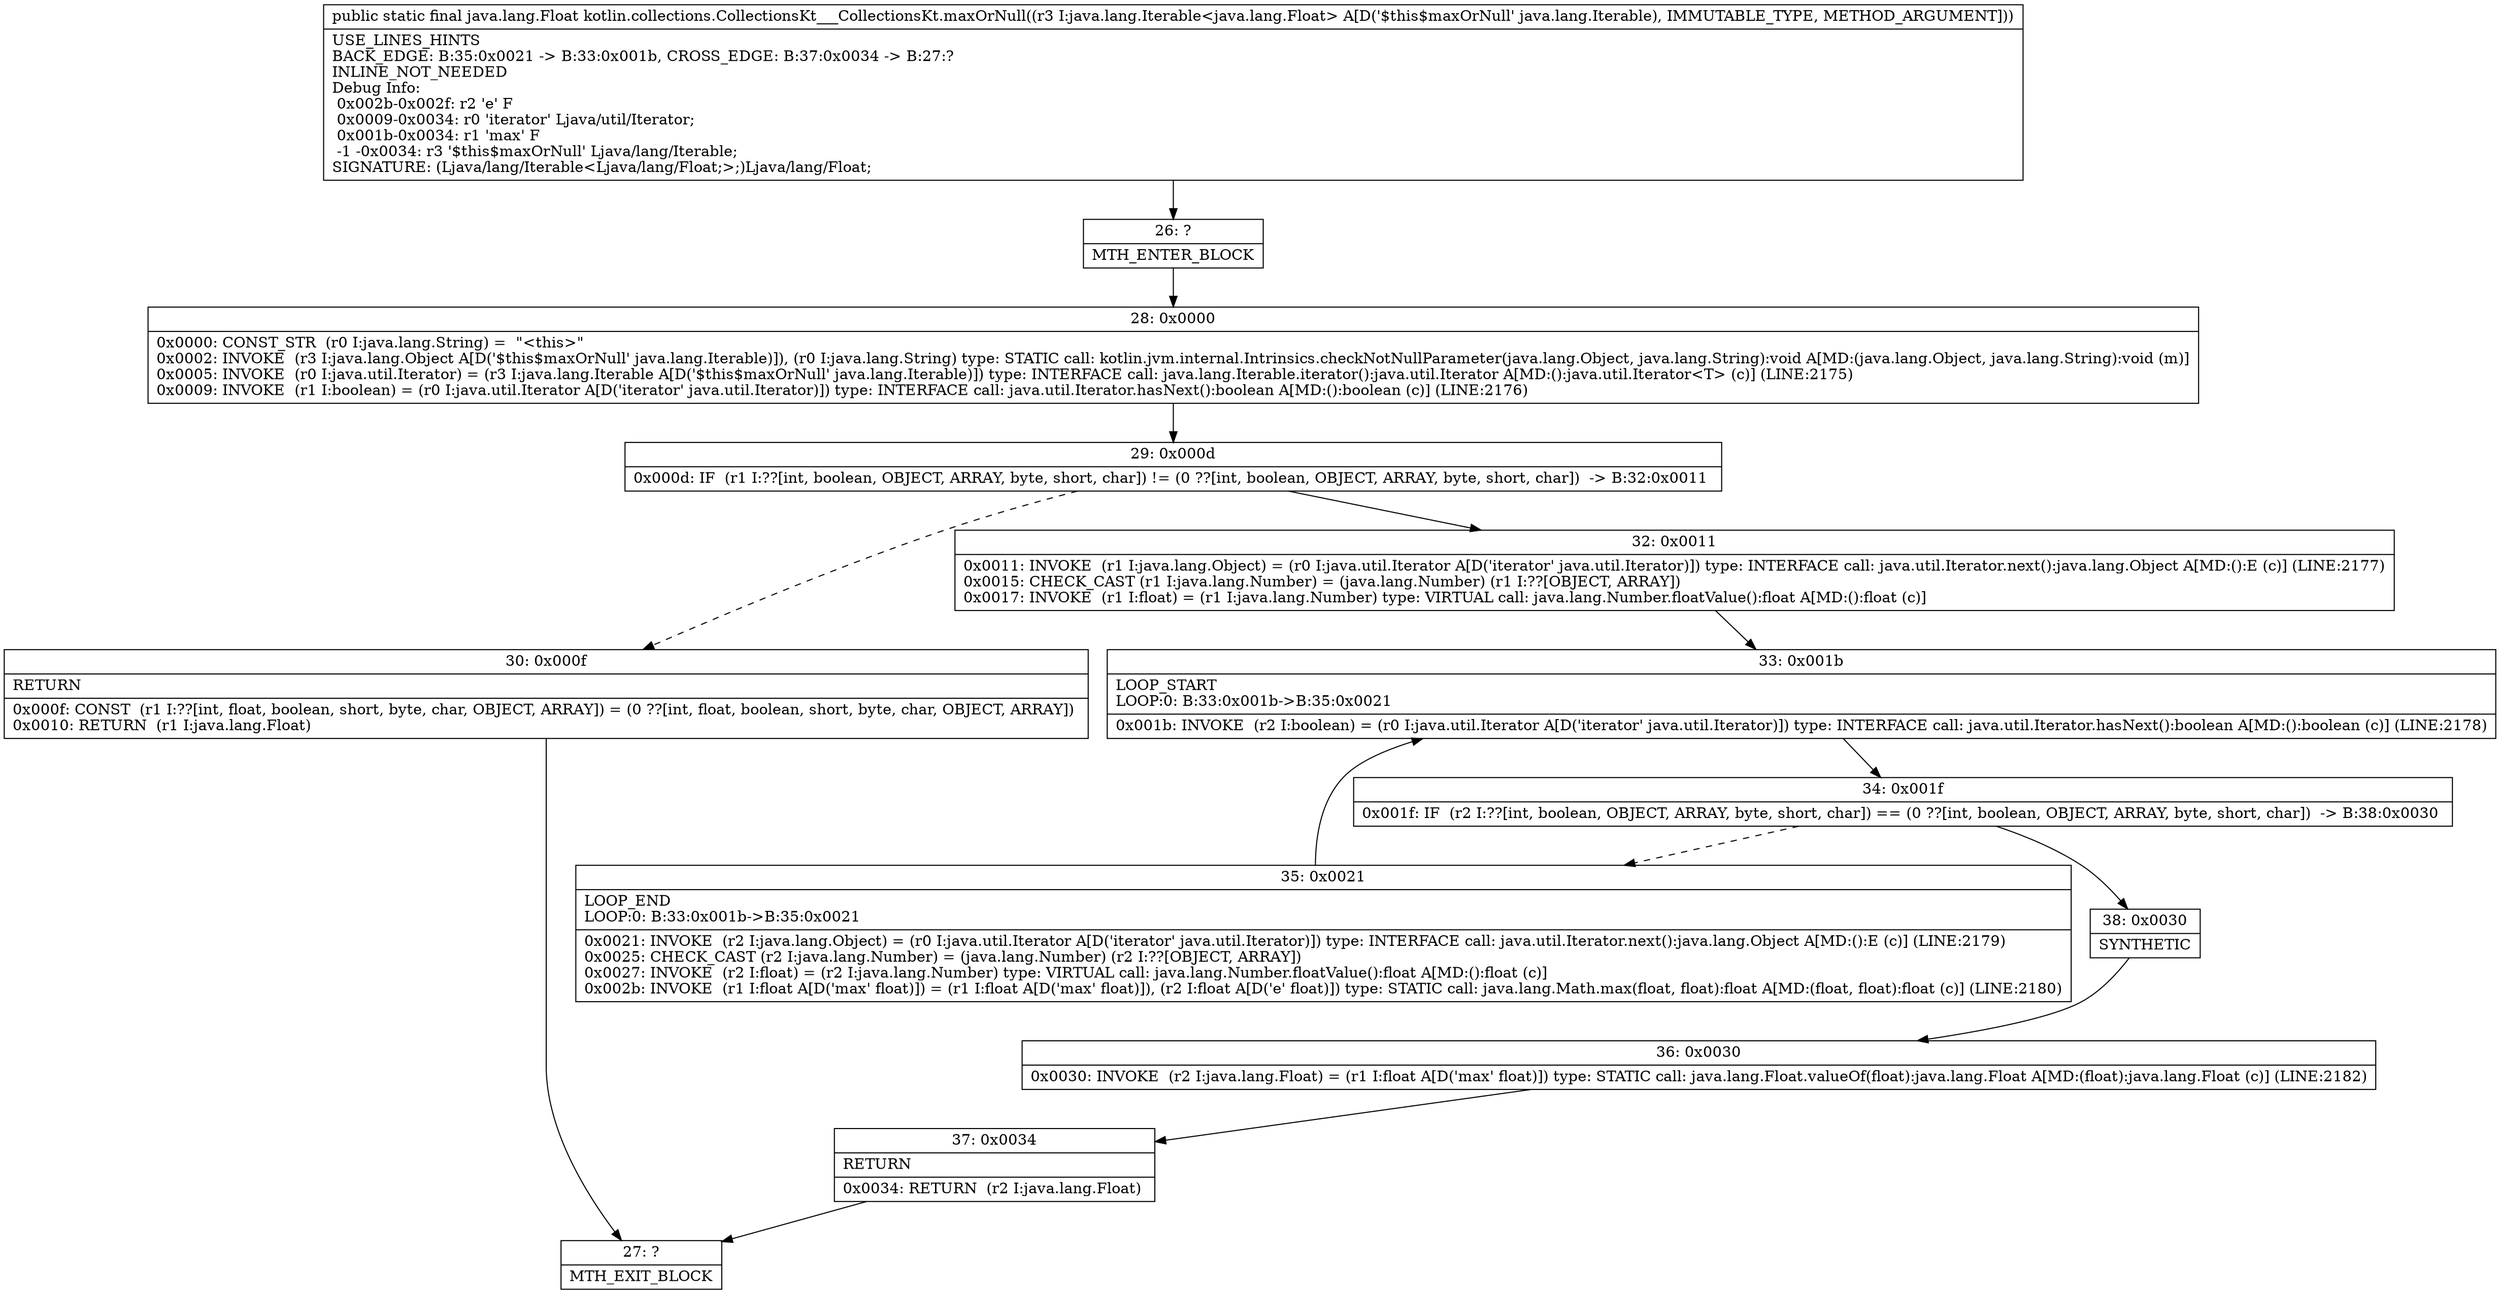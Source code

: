 digraph "CFG forkotlin.collections.CollectionsKt___CollectionsKt.maxOrNull(Ljava\/lang\/Iterable;)Ljava\/lang\/Float;" {
Node_26 [shape=record,label="{26\:\ ?|MTH_ENTER_BLOCK\l}"];
Node_28 [shape=record,label="{28\:\ 0x0000|0x0000: CONST_STR  (r0 I:java.lang.String) =  \"\<this\>\" \l0x0002: INVOKE  (r3 I:java.lang.Object A[D('$this$maxOrNull' java.lang.Iterable)]), (r0 I:java.lang.String) type: STATIC call: kotlin.jvm.internal.Intrinsics.checkNotNullParameter(java.lang.Object, java.lang.String):void A[MD:(java.lang.Object, java.lang.String):void (m)]\l0x0005: INVOKE  (r0 I:java.util.Iterator) = (r3 I:java.lang.Iterable A[D('$this$maxOrNull' java.lang.Iterable)]) type: INTERFACE call: java.lang.Iterable.iterator():java.util.Iterator A[MD:():java.util.Iterator\<T\> (c)] (LINE:2175)\l0x0009: INVOKE  (r1 I:boolean) = (r0 I:java.util.Iterator A[D('iterator' java.util.Iterator)]) type: INTERFACE call: java.util.Iterator.hasNext():boolean A[MD:():boolean (c)] (LINE:2176)\l}"];
Node_29 [shape=record,label="{29\:\ 0x000d|0x000d: IF  (r1 I:??[int, boolean, OBJECT, ARRAY, byte, short, char]) != (0 ??[int, boolean, OBJECT, ARRAY, byte, short, char])  \-\> B:32:0x0011 \l}"];
Node_30 [shape=record,label="{30\:\ 0x000f|RETURN\l|0x000f: CONST  (r1 I:??[int, float, boolean, short, byte, char, OBJECT, ARRAY]) = (0 ??[int, float, boolean, short, byte, char, OBJECT, ARRAY]) \l0x0010: RETURN  (r1 I:java.lang.Float) \l}"];
Node_27 [shape=record,label="{27\:\ ?|MTH_EXIT_BLOCK\l}"];
Node_32 [shape=record,label="{32\:\ 0x0011|0x0011: INVOKE  (r1 I:java.lang.Object) = (r0 I:java.util.Iterator A[D('iterator' java.util.Iterator)]) type: INTERFACE call: java.util.Iterator.next():java.lang.Object A[MD:():E (c)] (LINE:2177)\l0x0015: CHECK_CAST (r1 I:java.lang.Number) = (java.lang.Number) (r1 I:??[OBJECT, ARRAY]) \l0x0017: INVOKE  (r1 I:float) = (r1 I:java.lang.Number) type: VIRTUAL call: java.lang.Number.floatValue():float A[MD:():float (c)]\l}"];
Node_33 [shape=record,label="{33\:\ 0x001b|LOOP_START\lLOOP:0: B:33:0x001b\-\>B:35:0x0021\l|0x001b: INVOKE  (r2 I:boolean) = (r0 I:java.util.Iterator A[D('iterator' java.util.Iterator)]) type: INTERFACE call: java.util.Iterator.hasNext():boolean A[MD:():boolean (c)] (LINE:2178)\l}"];
Node_34 [shape=record,label="{34\:\ 0x001f|0x001f: IF  (r2 I:??[int, boolean, OBJECT, ARRAY, byte, short, char]) == (0 ??[int, boolean, OBJECT, ARRAY, byte, short, char])  \-\> B:38:0x0030 \l}"];
Node_35 [shape=record,label="{35\:\ 0x0021|LOOP_END\lLOOP:0: B:33:0x001b\-\>B:35:0x0021\l|0x0021: INVOKE  (r2 I:java.lang.Object) = (r0 I:java.util.Iterator A[D('iterator' java.util.Iterator)]) type: INTERFACE call: java.util.Iterator.next():java.lang.Object A[MD:():E (c)] (LINE:2179)\l0x0025: CHECK_CAST (r2 I:java.lang.Number) = (java.lang.Number) (r2 I:??[OBJECT, ARRAY]) \l0x0027: INVOKE  (r2 I:float) = (r2 I:java.lang.Number) type: VIRTUAL call: java.lang.Number.floatValue():float A[MD:():float (c)]\l0x002b: INVOKE  (r1 I:float A[D('max' float)]) = (r1 I:float A[D('max' float)]), (r2 I:float A[D('e' float)]) type: STATIC call: java.lang.Math.max(float, float):float A[MD:(float, float):float (c)] (LINE:2180)\l}"];
Node_38 [shape=record,label="{38\:\ 0x0030|SYNTHETIC\l}"];
Node_36 [shape=record,label="{36\:\ 0x0030|0x0030: INVOKE  (r2 I:java.lang.Float) = (r1 I:float A[D('max' float)]) type: STATIC call: java.lang.Float.valueOf(float):java.lang.Float A[MD:(float):java.lang.Float (c)] (LINE:2182)\l}"];
Node_37 [shape=record,label="{37\:\ 0x0034|RETURN\l|0x0034: RETURN  (r2 I:java.lang.Float) \l}"];
MethodNode[shape=record,label="{public static final java.lang.Float kotlin.collections.CollectionsKt___CollectionsKt.maxOrNull((r3 I:java.lang.Iterable\<java.lang.Float\> A[D('$this$maxOrNull' java.lang.Iterable), IMMUTABLE_TYPE, METHOD_ARGUMENT]))  | USE_LINES_HINTS\lBACK_EDGE: B:35:0x0021 \-\> B:33:0x001b, CROSS_EDGE: B:37:0x0034 \-\> B:27:?\lINLINE_NOT_NEEDED\lDebug Info:\l  0x002b\-0x002f: r2 'e' F\l  0x0009\-0x0034: r0 'iterator' Ljava\/util\/Iterator;\l  0x001b\-0x0034: r1 'max' F\l  \-1 \-0x0034: r3 '$this$maxOrNull' Ljava\/lang\/Iterable;\lSIGNATURE: (Ljava\/lang\/Iterable\<Ljava\/lang\/Float;\>;)Ljava\/lang\/Float;\l}"];
MethodNode -> Node_26;Node_26 -> Node_28;
Node_28 -> Node_29;
Node_29 -> Node_30[style=dashed];
Node_29 -> Node_32;
Node_30 -> Node_27;
Node_32 -> Node_33;
Node_33 -> Node_34;
Node_34 -> Node_35[style=dashed];
Node_34 -> Node_38;
Node_35 -> Node_33;
Node_38 -> Node_36;
Node_36 -> Node_37;
Node_37 -> Node_27;
}

